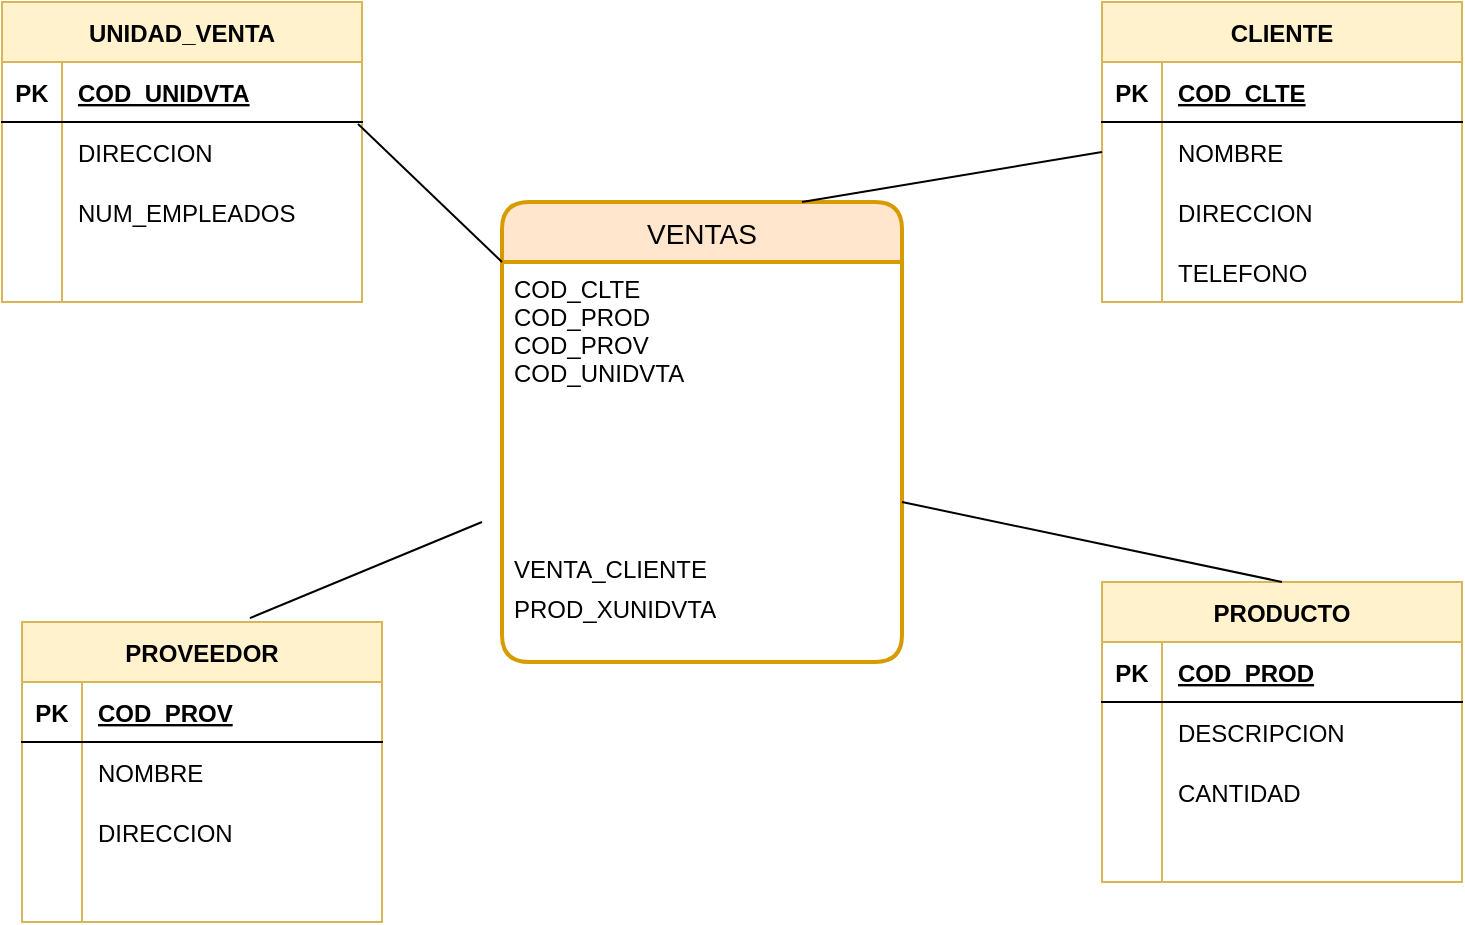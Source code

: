 <mxfile version="20.5.3" type="github">
  <diagram id="az3UE44gSPQZZGJL98Ik" name="Página-1">
    <mxGraphModel dx="1422" dy="794" grid="1" gridSize="10" guides="1" tooltips="1" connect="1" arrows="1" fold="1" page="1" pageScale="1" pageWidth="827" pageHeight="1169" math="0" shadow="0">
      <root>
        <mxCell id="0" />
        <mxCell id="1" parent="0" />
        <mxCell id="AjzlPr3TvSMi7U8EW1xE-14" value="PRODUCTO" style="shape=table;startSize=30;container=1;collapsible=1;childLayout=tableLayout;fixedRows=1;rowLines=0;fontStyle=1;align=center;resizeLast=1;fillColor=#fff2cc;strokeColor=#d6b656;" vertex="1" parent="1">
          <mxGeometry x="600" y="460" width="180" height="150" as="geometry" />
        </mxCell>
        <mxCell id="AjzlPr3TvSMi7U8EW1xE-15" value="" style="shape=tableRow;horizontal=0;startSize=0;swimlaneHead=0;swimlaneBody=0;fillColor=none;collapsible=0;dropTarget=0;points=[[0,0.5],[1,0.5]];portConstraint=eastwest;top=0;left=0;right=0;bottom=1;" vertex="1" parent="AjzlPr3TvSMi7U8EW1xE-14">
          <mxGeometry y="30" width="180" height="30" as="geometry" />
        </mxCell>
        <mxCell id="AjzlPr3TvSMi7U8EW1xE-16" value="PK" style="shape=partialRectangle;connectable=0;fillColor=none;top=0;left=0;bottom=0;right=0;fontStyle=1;overflow=hidden;" vertex="1" parent="AjzlPr3TvSMi7U8EW1xE-15">
          <mxGeometry width="30" height="30" as="geometry">
            <mxRectangle width="30" height="30" as="alternateBounds" />
          </mxGeometry>
        </mxCell>
        <mxCell id="AjzlPr3TvSMi7U8EW1xE-17" value="COD_PROD" style="shape=partialRectangle;connectable=0;fillColor=none;top=0;left=0;bottom=0;right=0;align=left;spacingLeft=6;fontStyle=5;overflow=hidden;" vertex="1" parent="AjzlPr3TvSMi7U8EW1xE-15">
          <mxGeometry x="30" width="150" height="30" as="geometry">
            <mxRectangle width="150" height="30" as="alternateBounds" />
          </mxGeometry>
        </mxCell>
        <mxCell id="AjzlPr3TvSMi7U8EW1xE-18" value="" style="shape=tableRow;horizontal=0;startSize=0;swimlaneHead=0;swimlaneBody=0;fillColor=none;collapsible=0;dropTarget=0;points=[[0,0.5],[1,0.5]];portConstraint=eastwest;top=0;left=0;right=0;bottom=0;" vertex="1" parent="AjzlPr3TvSMi7U8EW1xE-14">
          <mxGeometry y="60" width="180" height="30" as="geometry" />
        </mxCell>
        <mxCell id="AjzlPr3TvSMi7U8EW1xE-19" value="" style="shape=partialRectangle;connectable=0;fillColor=none;top=0;left=0;bottom=0;right=0;editable=1;overflow=hidden;" vertex="1" parent="AjzlPr3TvSMi7U8EW1xE-18">
          <mxGeometry width="30" height="30" as="geometry">
            <mxRectangle width="30" height="30" as="alternateBounds" />
          </mxGeometry>
        </mxCell>
        <mxCell id="AjzlPr3TvSMi7U8EW1xE-20" value="DESCRIPCION" style="shape=partialRectangle;connectable=0;fillColor=none;top=0;left=0;bottom=0;right=0;align=left;spacingLeft=6;overflow=hidden;" vertex="1" parent="AjzlPr3TvSMi7U8EW1xE-18">
          <mxGeometry x="30" width="150" height="30" as="geometry">
            <mxRectangle width="150" height="30" as="alternateBounds" />
          </mxGeometry>
        </mxCell>
        <mxCell id="AjzlPr3TvSMi7U8EW1xE-21" value="" style="shape=tableRow;horizontal=0;startSize=0;swimlaneHead=0;swimlaneBody=0;fillColor=none;collapsible=0;dropTarget=0;points=[[0,0.5],[1,0.5]];portConstraint=eastwest;top=0;left=0;right=0;bottom=0;" vertex="1" parent="AjzlPr3TvSMi7U8EW1xE-14">
          <mxGeometry y="90" width="180" height="30" as="geometry" />
        </mxCell>
        <mxCell id="AjzlPr3TvSMi7U8EW1xE-22" value="" style="shape=partialRectangle;connectable=0;fillColor=none;top=0;left=0;bottom=0;right=0;editable=1;overflow=hidden;" vertex="1" parent="AjzlPr3TvSMi7U8EW1xE-21">
          <mxGeometry width="30" height="30" as="geometry">
            <mxRectangle width="30" height="30" as="alternateBounds" />
          </mxGeometry>
        </mxCell>
        <mxCell id="AjzlPr3TvSMi7U8EW1xE-23" value="CANTIDAD" style="shape=partialRectangle;connectable=0;fillColor=none;top=0;left=0;bottom=0;right=0;align=left;spacingLeft=6;overflow=hidden;" vertex="1" parent="AjzlPr3TvSMi7U8EW1xE-21">
          <mxGeometry x="30" width="150" height="30" as="geometry">
            <mxRectangle width="150" height="30" as="alternateBounds" />
          </mxGeometry>
        </mxCell>
        <mxCell id="AjzlPr3TvSMi7U8EW1xE-24" value="" style="shape=tableRow;horizontal=0;startSize=0;swimlaneHead=0;swimlaneBody=0;fillColor=none;collapsible=0;dropTarget=0;points=[[0,0.5],[1,0.5]];portConstraint=eastwest;top=0;left=0;right=0;bottom=0;" vertex="1" parent="AjzlPr3TvSMi7U8EW1xE-14">
          <mxGeometry y="120" width="180" height="30" as="geometry" />
        </mxCell>
        <mxCell id="AjzlPr3TvSMi7U8EW1xE-25" value="" style="shape=partialRectangle;connectable=0;fillColor=none;top=0;left=0;bottom=0;right=0;editable=1;overflow=hidden;" vertex="1" parent="AjzlPr3TvSMi7U8EW1xE-24">
          <mxGeometry width="30" height="30" as="geometry">
            <mxRectangle width="30" height="30" as="alternateBounds" />
          </mxGeometry>
        </mxCell>
        <mxCell id="AjzlPr3TvSMi7U8EW1xE-26" value="" style="shape=partialRectangle;connectable=0;fillColor=none;top=0;left=0;bottom=0;right=0;align=left;spacingLeft=6;overflow=hidden;" vertex="1" parent="AjzlPr3TvSMi7U8EW1xE-24">
          <mxGeometry x="30" width="150" height="30" as="geometry">
            <mxRectangle width="150" height="30" as="alternateBounds" />
          </mxGeometry>
        </mxCell>
        <mxCell id="AjzlPr3TvSMi7U8EW1xE-27" value="CLIENTE" style="shape=table;startSize=30;container=1;collapsible=1;childLayout=tableLayout;fixedRows=1;rowLines=0;fontStyle=1;align=center;resizeLast=1;fillColor=#fff2cc;strokeColor=#d6b656;" vertex="1" parent="1">
          <mxGeometry x="600" y="170" width="180" height="150" as="geometry" />
        </mxCell>
        <mxCell id="AjzlPr3TvSMi7U8EW1xE-28" value="" style="shape=tableRow;horizontal=0;startSize=0;swimlaneHead=0;swimlaneBody=0;fillColor=none;collapsible=0;dropTarget=0;points=[[0,0.5],[1,0.5]];portConstraint=eastwest;top=0;left=0;right=0;bottom=1;" vertex="1" parent="AjzlPr3TvSMi7U8EW1xE-27">
          <mxGeometry y="30" width="180" height="30" as="geometry" />
        </mxCell>
        <mxCell id="AjzlPr3TvSMi7U8EW1xE-29" value="PK" style="shape=partialRectangle;connectable=0;fillColor=none;top=0;left=0;bottom=0;right=0;fontStyle=1;overflow=hidden;" vertex="1" parent="AjzlPr3TvSMi7U8EW1xE-28">
          <mxGeometry width="30" height="30" as="geometry">
            <mxRectangle width="30" height="30" as="alternateBounds" />
          </mxGeometry>
        </mxCell>
        <mxCell id="AjzlPr3TvSMi7U8EW1xE-30" value="COD_CLTE" style="shape=partialRectangle;connectable=0;fillColor=none;top=0;left=0;bottom=0;right=0;align=left;spacingLeft=6;fontStyle=5;overflow=hidden;" vertex="1" parent="AjzlPr3TvSMi7U8EW1xE-28">
          <mxGeometry x="30" width="150" height="30" as="geometry">
            <mxRectangle width="150" height="30" as="alternateBounds" />
          </mxGeometry>
        </mxCell>
        <mxCell id="AjzlPr3TvSMi7U8EW1xE-31" value="" style="shape=tableRow;horizontal=0;startSize=0;swimlaneHead=0;swimlaneBody=0;fillColor=none;collapsible=0;dropTarget=0;points=[[0,0.5],[1,0.5]];portConstraint=eastwest;top=0;left=0;right=0;bottom=0;" vertex="1" parent="AjzlPr3TvSMi7U8EW1xE-27">
          <mxGeometry y="60" width="180" height="30" as="geometry" />
        </mxCell>
        <mxCell id="AjzlPr3TvSMi7U8EW1xE-32" value="" style="shape=partialRectangle;connectable=0;fillColor=none;top=0;left=0;bottom=0;right=0;editable=1;overflow=hidden;" vertex="1" parent="AjzlPr3TvSMi7U8EW1xE-31">
          <mxGeometry width="30" height="30" as="geometry">
            <mxRectangle width="30" height="30" as="alternateBounds" />
          </mxGeometry>
        </mxCell>
        <mxCell id="AjzlPr3TvSMi7U8EW1xE-33" value="NOMBRE" style="shape=partialRectangle;connectable=0;fillColor=none;top=0;left=0;bottom=0;right=0;align=left;spacingLeft=6;overflow=hidden;" vertex="1" parent="AjzlPr3TvSMi7U8EW1xE-31">
          <mxGeometry x="30" width="150" height="30" as="geometry">
            <mxRectangle width="150" height="30" as="alternateBounds" />
          </mxGeometry>
        </mxCell>
        <mxCell id="AjzlPr3TvSMi7U8EW1xE-34" value="" style="shape=tableRow;horizontal=0;startSize=0;swimlaneHead=0;swimlaneBody=0;fillColor=none;collapsible=0;dropTarget=0;points=[[0,0.5],[1,0.5]];portConstraint=eastwest;top=0;left=0;right=0;bottom=0;" vertex="1" parent="AjzlPr3TvSMi7U8EW1xE-27">
          <mxGeometry y="90" width="180" height="30" as="geometry" />
        </mxCell>
        <mxCell id="AjzlPr3TvSMi7U8EW1xE-35" value="" style="shape=partialRectangle;connectable=0;fillColor=none;top=0;left=0;bottom=0;right=0;editable=1;overflow=hidden;" vertex="1" parent="AjzlPr3TvSMi7U8EW1xE-34">
          <mxGeometry width="30" height="30" as="geometry">
            <mxRectangle width="30" height="30" as="alternateBounds" />
          </mxGeometry>
        </mxCell>
        <mxCell id="AjzlPr3TvSMi7U8EW1xE-36" value="DIRECCION" style="shape=partialRectangle;connectable=0;fillColor=none;top=0;left=0;bottom=0;right=0;align=left;spacingLeft=6;overflow=hidden;" vertex="1" parent="AjzlPr3TvSMi7U8EW1xE-34">
          <mxGeometry x="30" width="150" height="30" as="geometry">
            <mxRectangle width="150" height="30" as="alternateBounds" />
          </mxGeometry>
        </mxCell>
        <mxCell id="AjzlPr3TvSMi7U8EW1xE-37" value="" style="shape=tableRow;horizontal=0;startSize=0;swimlaneHead=0;swimlaneBody=0;fillColor=none;collapsible=0;dropTarget=0;points=[[0,0.5],[1,0.5]];portConstraint=eastwest;top=0;left=0;right=0;bottom=0;" vertex="1" parent="AjzlPr3TvSMi7U8EW1xE-27">
          <mxGeometry y="120" width="180" height="30" as="geometry" />
        </mxCell>
        <mxCell id="AjzlPr3TvSMi7U8EW1xE-38" value="" style="shape=partialRectangle;connectable=0;fillColor=none;top=0;left=0;bottom=0;right=0;editable=1;overflow=hidden;" vertex="1" parent="AjzlPr3TvSMi7U8EW1xE-37">
          <mxGeometry width="30" height="30" as="geometry">
            <mxRectangle width="30" height="30" as="alternateBounds" />
          </mxGeometry>
        </mxCell>
        <mxCell id="AjzlPr3TvSMi7U8EW1xE-39" value="TELEFONO" style="shape=partialRectangle;connectable=0;fillColor=none;top=0;left=0;bottom=0;right=0;align=left;spacingLeft=6;overflow=hidden;" vertex="1" parent="AjzlPr3TvSMi7U8EW1xE-37">
          <mxGeometry x="30" width="150" height="30" as="geometry">
            <mxRectangle width="150" height="30" as="alternateBounds" />
          </mxGeometry>
        </mxCell>
        <mxCell id="AjzlPr3TvSMi7U8EW1xE-40" value="UNIDAD_VENTA" style="shape=table;startSize=30;container=1;collapsible=1;childLayout=tableLayout;fixedRows=1;rowLines=0;fontStyle=1;align=center;resizeLast=1;fillColor=#fff2cc;strokeColor=#d6b656;" vertex="1" parent="1">
          <mxGeometry x="50" y="170" width="180" height="150" as="geometry" />
        </mxCell>
        <mxCell id="AjzlPr3TvSMi7U8EW1xE-41" value="" style="shape=tableRow;horizontal=0;startSize=0;swimlaneHead=0;swimlaneBody=0;fillColor=none;collapsible=0;dropTarget=0;points=[[0,0.5],[1,0.5]];portConstraint=eastwest;top=0;left=0;right=0;bottom=1;" vertex="1" parent="AjzlPr3TvSMi7U8EW1xE-40">
          <mxGeometry y="30" width="180" height="30" as="geometry" />
        </mxCell>
        <mxCell id="AjzlPr3TvSMi7U8EW1xE-42" value="PK" style="shape=partialRectangle;connectable=0;fillColor=none;top=0;left=0;bottom=0;right=0;fontStyle=1;overflow=hidden;" vertex="1" parent="AjzlPr3TvSMi7U8EW1xE-41">
          <mxGeometry width="30" height="30" as="geometry">
            <mxRectangle width="30" height="30" as="alternateBounds" />
          </mxGeometry>
        </mxCell>
        <mxCell id="AjzlPr3TvSMi7U8EW1xE-43" value="COD_UNIDVTA" style="shape=partialRectangle;connectable=0;fillColor=none;top=0;left=0;bottom=0;right=0;align=left;spacingLeft=6;fontStyle=5;overflow=hidden;" vertex="1" parent="AjzlPr3TvSMi7U8EW1xE-41">
          <mxGeometry x="30" width="150" height="30" as="geometry">
            <mxRectangle width="150" height="30" as="alternateBounds" />
          </mxGeometry>
        </mxCell>
        <mxCell id="AjzlPr3TvSMi7U8EW1xE-44" value="" style="shape=tableRow;horizontal=0;startSize=0;swimlaneHead=0;swimlaneBody=0;fillColor=none;collapsible=0;dropTarget=0;points=[[0,0.5],[1,0.5]];portConstraint=eastwest;top=0;left=0;right=0;bottom=0;" vertex="1" parent="AjzlPr3TvSMi7U8EW1xE-40">
          <mxGeometry y="60" width="180" height="30" as="geometry" />
        </mxCell>
        <mxCell id="AjzlPr3TvSMi7U8EW1xE-45" value="" style="shape=partialRectangle;connectable=0;fillColor=none;top=0;left=0;bottom=0;right=0;editable=1;overflow=hidden;" vertex="1" parent="AjzlPr3TvSMi7U8EW1xE-44">
          <mxGeometry width="30" height="30" as="geometry">
            <mxRectangle width="30" height="30" as="alternateBounds" />
          </mxGeometry>
        </mxCell>
        <mxCell id="AjzlPr3TvSMi7U8EW1xE-46" value="DIRECCION" style="shape=partialRectangle;connectable=0;fillColor=none;top=0;left=0;bottom=0;right=0;align=left;spacingLeft=6;overflow=hidden;" vertex="1" parent="AjzlPr3TvSMi7U8EW1xE-44">
          <mxGeometry x="30" width="150" height="30" as="geometry">
            <mxRectangle width="150" height="30" as="alternateBounds" />
          </mxGeometry>
        </mxCell>
        <mxCell id="AjzlPr3TvSMi7U8EW1xE-47" value="" style="shape=tableRow;horizontal=0;startSize=0;swimlaneHead=0;swimlaneBody=0;fillColor=none;collapsible=0;dropTarget=0;points=[[0,0.5],[1,0.5]];portConstraint=eastwest;top=0;left=0;right=0;bottom=0;" vertex="1" parent="AjzlPr3TvSMi7U8EW1xE-40">
          <mxGeometry y="90" width="180" height="30" as="geometry" />
        </mxCell>
        <mxCell id="AjzlPr3TvSMi7U8EW1xE-48" value="" style="shape=partialRectangle;connectable=0;fillColor=none;top=0;left=0;bottom=0;right=0;editable=1;overflow=hidden;" vertex="1" parent="AjzlPr3TvSMi7U8EW1xE-47">
          <mxGeometry width="30" height="30" as="geometry">
            <mxRectangle width="30" height="30" as="alternateBounds" />
          </mxGeometry>
        </mxCell>
        <mxCell id="AjzlPr3TvSMi7U8EW1xE-49" value="NUM_EMPLEADOS" style="shape=partialRectangle;connectable=0;fillColor=none;top=0;left=0;bottom=0;right=0;align=left;spacingLeft=6;overflow=hidden;" vertex="1" parent="AjzlPr3TvSMi7U8EW1xE-47">
          <mxGeometry x="30" width="150" height="30" as="geometry">
            <mxRectangle width="150" height="30" as="alternateBounds" />
          </mxGeometry>
        </mxCell>
        <mxCell id="AjzlPr3TvSMi7U8EW1xE-50" value="" style="shape=tableRow;horizontal=0;startSize=0;swimlaneHead=0;swimlaneBody=0;fillColor=none;collapsible=0;dropTarget=0;points=[[0,0.5],[1,0.5]];portConstraint=eastwest;top=0;left=0;right=0;bottom=0;" vertex="1" parent="AjzlPr3TvSMi7U8EW1xE-40">
          <mxGeometry y="120" width="180" height="30" as="geometry" />
        </mxCell>
        <mxCell id="AjzlPr3TvSMi7U8EW1xE-51" value="" style="shape=partialRectangle;connectable=0;fillColor=none;top=0;left=0;bottom=0;right=0;editable=1;overflow=hidden;" vertex="1" parent="AjzlPr3TvSMi7U8EW1xE-50">
          <mxGeometry width="30" height="30" as="geometry">
            <mxRectangle width="30" height="30" as="alternateBounds" />
          </mxGeometry>
        </mxCell>
        <mxCell id="AjzlPr3TvSMi7U8EW1xE-52" value="" style="shape=partialRectangle;connectable=0;fillColor=none;top=0;left=0;bottom=0;right=0;align=left;spacingLeft=6;overflow=hidden;" vertex="1" parent="AjzlPr3TvSMi7U8EW1xE-50">
          <mxGeometry x="30" width="150" height="30" as="geometry">
            <mxRectangle width="150" height="30" as="alternateBounds" />
          </mxGeometry>
        </mxCell>
        <mxCell id="AjzlPr3TvSMi7U8EW1xE-53" value="PROVEEDOR" style="shape=table;startSize=30;container=1;collapsible=1;childLayout=tableLayout;fixedRows=1;rowLines=0;fontStyle=1;align=center;resizeLast=1;fillColor=#fff2cc;strokeColor=#d6b656;" vertex="1" parent="1">
          <mxGeometry x="60" y="480" width="180" height="150" as="geometry" />
        </mxCell>
        <mxCell id="AjzlPr3TvSMi7U8EW1xE-54" value="" style="shape=tableRow;horizontal=0;startSize=0;swimlaneHead=0;swimlaneBody=0;fillColor=none;collapsible=0;dropTarget=0;points=[[0,0.5],[1,0.5]];portConstraint=eastwest;top=0;left=0;right=0;bottom=1;" vertex="1" parent="AjzlPr3TvSMi7U8EW1xE-53">
          <mxGeometry y="30" width="180" height="30" as="geometry" />
        </mxCell>
        <mxCell id="AjzlPr3TvSMi7U8EW1xE-55" value="PK" style="shape=partialRectangle;connectable=0;fillColor=none;top=0;left=0;bottom=0;right=0;fontStyle=1;overflow=hidden;" vertex="1" parent="AjzlPr3TvSMi7U8EW1xE-54">
          <mxGeometry width="30" height="30" as="geometry">
            <mxRectangle width="30" height="30" as="alternateBounds" />
          </mxGeometry>
        </mxCell>
        <mxCell id="AjzlPr3TvSMi7U8EW1xE-56" value="COD_PROV" style="shape=partialRectangle;connectable=0;fillColor=none;top=0;left=0;bottom=0;right=0;align=left;spacingLeft=6;fontStyle=5;overflow=hidden;" vertex="1" parent="AjzlPr3TvSMi7U8EW1xE-54">
          <mxGeometry x="30" width="150" height="30" as="geometry">
            <mxRectangle width="150" height="30" as="alternateBounds" />
          </mxGeometry>
        </mxCell>
        <mxCell id="AjzlPr3TvSMi7U8EW1xE-57" value="" style="shape=tableRow;horizontal=0;startSize=0;swimlaneHead=0;swimlaneBody=0;fillColor=none;collapsible=0;dropTarget=0;points=[[0,0.5],[1,0.5]];portConstraint=eastwest;top=0;left=0;right=0;bottom=0;" vertex="1" parent="AjzlPr3TvSMi7U8EW1xE-53">
          <mxGeometry y="60" width="180" height="30" as="geometry" />
        </mxCell>
        <mxCell id="AjzlPr3TvSMi7U8EW1xE-58" value="" style="shape=partialRectangle;connectable=0;fillColor=none;top=0;left=0;bottom=0;right=0;editable=1;overflow=hidden;" vertex="1" parent="AjzlPr3TvSMi7U8EW1xE-57">
          <mxGeometry width="30" height="30" as="geometry">
            <mxRectangle width="30" height="30" as="alternateBounds" />
          </mxGeometry>
        </mxCell>
        <mxCell id="AjzlPr3TvSMi7U8EW1xE-59" value="NOMBRE" style="shape=partialRectangle;connectable=0;fillColor=none;top=0;left=0;bottom=0;right=0;align=left;spacingLeft=6;overflow=hidden;" vertex="1" parent="AjzlPr3TvSMi7U8EW1xE-57">
          <mxGeometry x="30" width="150" height="30" as="geometry">
            <mxRectangle width="150" height="30" as="alternateBounds" />
          </mxGeometry>
        </mxCell>
        <mxCell id="AjzlPr3TvSMi7U8EW1xE-60" value="" style="shape=tableRow;horizontal=0;startSize=0;swimlaneHead=0;swimlaneBody=0;fillColor=none;collapsible=0;dropTarget=0;points=[[0,0.5],[1,0.5]];portConstraint=eastwest;top=0;left=0;right=0;bottom=0;" vertex="1" parent="AjzlPr3TvSMi7U8EW1xE-53">
          <mxGeometry y="90" width="180" height="30" as="geometry" />
        </mxCell>
        <mxCell id="AjzlPr3TvSMi7U8EW1xE-61" value="" style="shape=partialRectangle;connectable=0;fillColor=none;top=0;left=0;bottom=0;right=0;editable=1;overflow=hidden;" vertex="1" parent="AjzlPr3TvSMi7U8EW1xE-60">
          <mxGeometry width="30" height="30" as="geometry">
            <mxRectangle width="30" height="30" as="alternateBounds" />
          </mxGeometry>
        </mxCell>
        <mxCell id="AjzlPr3TvSMi7U8EW1xE-62" value="DIRECCION" style="shape=partialRectangle;connectable=0;fillColor=none;top=0;left=0;bottom=0;right=0;align=left;spacingLeft=6;overflow=hidden;" vertex="1" parent="AjzlPr3TvSMi7U8EW1xE-60">
          <mxGeometry x="30" width="150" height="30" as="geometry">
            <mxRectangle width="150" height="30" as="alternateBounds" />
          </mxGeometry>
        </mxCell>
        <mxCell id="AjzlPr3TvSMi7U8EW1xE-63" value="" style="shape=tableRow;horizontal=0;startSize=0;swimlaneHead=0;swimlaneBody=0;fillColor=none;collapsible=0;dropTarget=0;points=[[0,0.5],[1,0.5]];portConstraint=eastwest;top=0;left=0;right=0;bottom=0;" vertex="1" parent="AjzlPr3TvSMi7U8EW1xE-53">
          <mxGeometry y="120" width="180" height="30" as="geometry" />
        </mxCell>
        <mxCell id="AjzlPr3TvSMi7U8EW1xE-64" value="" style="shape=partialRectangle;connectable=0;fillColor=none;top=0;left=0;bottom=0;right=0;editable=1;overflow=hidden;" vertex="1" parent="AjzlPr3TvSMi7U8EW1xE-63">
          <mxGeometry width="30" height="30" as="geometry">
            <mxRectangle width="30" height="30" as="alternateBounds" />
          </mxGeometry>
        </mxCell>
        <mxCell id="AjzlPr3TvSMi7U8EW1xE-65" value="" style="shape=partialRectangle;connectable=0;fillColor=none;top=0;left=0;bottom=0;right=0;align=left;spacingLeft=6;overflow=hidden;" vertex="1" parent="AjzlPr3TvSMi7U8EW1xE-63">
          <mxGeometry x="30" width="150" height="30" as="geometry">
            <mxRectangle width="150" height="30" as="alternateBounds" />
          </mxGeometry>
        </mxCell>
        <mxCell id="AjzlPr3TvSMi7U8EW1xE-66" value="VENTAS" style="swimlane;childLayout=stackLayout;horizontal=1;startSize=30;horizontalStack=0;rounded=1;fontSize=14;fontStyle=0;strokeWidth=2;resizeParent=0;resizeLast=1;shadow=0;dashed=0;align=center;fillColor=#ffe6cc;strokeColor=#d79b00;" vertex="1" parent="1">
          <mxGeometry x="300" y="270" width="200" height="230" as="geometry" />
        </mxCell>
        <mxCell id="AjzlPr3TvSMi7U8EW1xE-67" value="COD_CLTE&#xa;COD_PROD&#xa;COD_PROV&#xa;COD_UNIDVTA" style="align=left;strokeColor=none;fillColor=none;spacingLeft=4;fontSize=12;verticalAlign=top;resizable=0;rotatable=0;part=1;" vertex="1" parent="AjzlPr3TvSMi7U8EW1xE-66">
          <mxGeometry y="30" width="200" height="140" as="geometry" />
        </mxCell>
        <mxCell id="AjzlPr3TvSMi7U8EW1xE-75" value="VENTA_CLIENTE" style="text;strokeColor=none;fillColor=none;spacingLeft=4;spacingRight=4;overflow=hidden;rotatable=0;points=[[0,0.5],[1,0.5]];portConstraint=eastwest;fontSize=12;" vertex="1" parent="AjzlPr3TvSMi7U8EW1xE-66">
          <mxGeometry y="170" width="200" height="20" as="geometry" />
        </mxCell>
        <mxCell id="AjzlPr3TvSMi7U8EW1xE-88" value="PROD_XUNIDVTA" style="text;strokeColor=none;fillColor=none;spacingLeft=4;spacingRight=4;overflow=hidden;rotatable=0;points=[[0,0.5],[1,0.5]];portConstraint=eastwest;fontSize=12;" vertex="1" parent="AjzlPr3TvSMi7U8EW1xE-66">
          <mxGeometry y="190" width="200" height="40" as="geometry" />
        </mxCell>
        <mxCell id="AjzlPr3TvSMi7U8EW1xE-69" value="" style="endArrow=none;html=1;rounded=0;entryX=0;entryY=0.5;entryDx=0;entryDy=0;exitX=0.75;exitY=0;exitDx=0;exitDy=0;" edge="1" parent="1" source="AjzlPr3TvSMi7U8EW1xE-66" target="AjzlPr3TvSMi7U8EW1xE-31">
          <mxGeometry relative="1" as="geometry">
            <mxPoint x="330" y="410" as="sourcePoint" />
            <mxPoint x="490" y="410" as="targetPoint" />
          </mxGeometry>
        </mxCell>
        <mxCell id="AjzlPr3TvSMi7U8EW1xE-71" value="" style="endArrow=none;html=1;rounded=0;entryX=0.633;entryY=-0.013;entryDx=0;entryDy=0;entryPerimeter=0;" edge="1" parent="1" target="AjzlPr3TvSMi7U8EW1xE-53">
          <mxGeometry relative="1" as="geometry">
            <mxPoint x="290" y="430" as="sourcePoint" />
            <mxPoint x="490" y="410" as="targetPoint" />
          </mxGeometry>
        </mxCell>
        <mxCell id="AjzlPr3TvSMi7U8EW1xE-72" value="" style="endArrow=none;html=1;rounded=0;exitX=0.5;exitY=0;exitDx=0;exitDy=0;" edge="1" parent="1" source="AjzlPr3TvSMi7U8EW1xE-14">
          <mxGeometry relative="1" as="geometry">
            <mxPoint x="330" y="410" as="sourcePoint" />
            <mxPoint x="500" y="420" as="targetPoint" />
          </mxGeometry>
        </mxCell>
        <mxCell id="AjzlPr3TvSMi7U8EW1xE-73" value="" style="endArrow=none;html=1;rounded=0;exitX=0;exitY=0;exitDx=0;exitDy=0;entryX=0.989;entryY=0.033;entryDx=0;entryDy=0;entryPerimeter=0;" edge="1" parent="1" source="AjzlPr3TvSMi7U8EW1xE-67" target="AjzlPr3TvSMi7U8EW1xE-44">
          <mxGeometry relative="1" as="geometry">
            <mxPoint x="330" y="410" as="sourcePoint" />
            <mxPoint x="490" y="410" as="targetPoint" />
          </mxGeometry>
        </mxCell>
      </root>
    </mxGraphModel>
  </diagram>
</mxfile>
